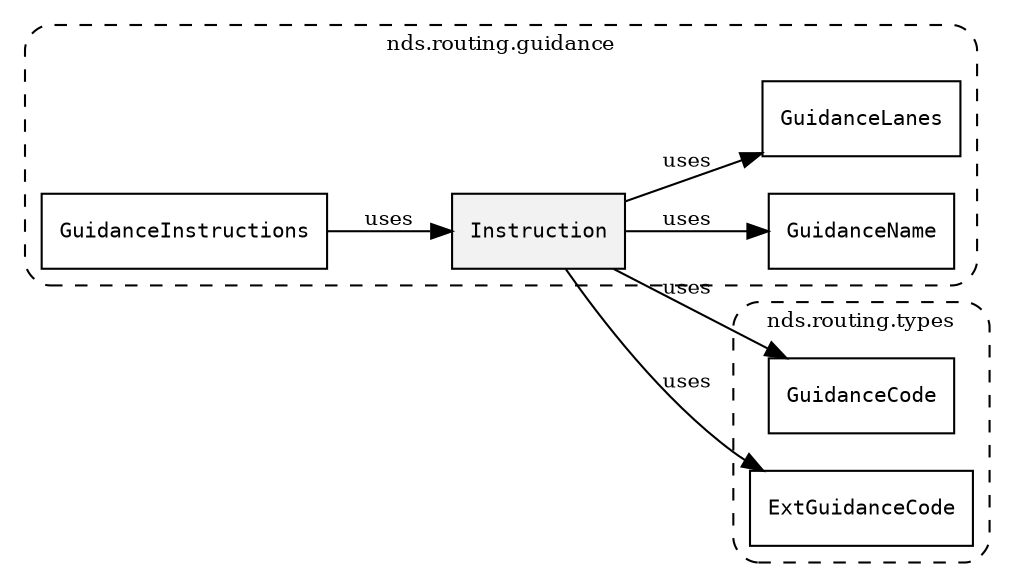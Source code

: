 /**
 * This dot file creates symbol collaboration diagram for Instruction.
 */
digraph ZSERIO
{
    node [shape=box, fontsize=10];
    rankdir="LR";
    fontsize=10;
    tooltip="Instruction collaboration diagram";

    subgraph "cluster_nds.routing.guidance"
    {
        style="dashed, rounded";
        label="nds.routing.guidance";
        tooltip="Package nds.routing.guidance";
        href="../../../content/packages/nds.routing.guidance.html#Package-nds-routing-guidance";
        target="_parent";

        "Instruction" [style="filled", fillcolor="#0000000D", target="_parent", label=<<font face="monospace"><table align="center" border="0" cellspacing="0" cellpadding="0"><tr><td href="../../../content/packages/nds.routing.guidance.html#Structure-Instruction" title="Structure defined in nds.routing.guidance">Instruction</td></tr></table></font>>];
        "GuidanceName" [target="_parent", label=<<font face="monospace"><table align="center" border="0" cellspacing="0" cellpadding="0"><tr><td href="../../../content/packages/nds.routing.guidance.html#Structure-GuidanceName" title="Structure defined in nds.routing.guidance">GuidanceName</td></tr></table></font>>];
        "GuidanceLanes" [target="_parent", label=<<font face="monospace"><table align="center" border="0" cellspacing="0" cellpadding="0"><tr><td href="../../../content/packages/nds.routing.guidance.html#Structure-GuidanceLanes" title="Structure defined in nds.routing.guidance">GuidanceLanes</td></tr></table></font>>];
        "GuidanceInstructions" [target="_parent", label=<<font face="monospace"><table align="center" border="0" cellspacing="0" cellpadding="0"><tr><td href="../../../content/packages/nds.routing.guidance.html#Structure-GuidanceInstructions" title="Structure defined in nds.routing.guidance">GuidanceInstructions</td></tr></table></font>>];
    }

    subgraph "cluster_nds.routing.types"
    {
        style="dashed, rounded";
        label="nds.routing.types";
        tooltip="Package nds.routing.types";
        href="../../../content/packages/nds.routing.types.html#Package-nds-routing-types";
        target="_parent";

        "GuidanceCode" [target="_parent", label=<<font face="monospace"><table align="center" border="0" cellspacing="0" cellpadding="0"><tr><td href="../../../content/packages/nds.routing.types.html#Enum-GuidanceCode" title="Enum defined in nds.routing.types">GuidanceCode</td></tr></table></font>>];
        "ExtGuidanceCode" [target="_parent", label=<<font face="monospace"><table align="center" border="0" cellspacing="0" cellpadding="0"><tr><td href="../../../content/packages/nds.routing.types.html#Subtype-ExtGuidanceCode" title="Subtype defined in nds.routing.types">ExtGuidanceCode</td></tr></table></font>>];
    }

    "Instruction" -> "GuidanceCode" [label="uses", fontsize=10];
    "Instruction" -> "ExtGuidanceCode" [label="uses", fontsize=10];
    "Instruction" -> "GuidanceName" [label="uses", fontsize=10];
    "Instruction" -> "GuidanceLanes" [label="uses", fontsize=10];
    "GuidanceInstructions" -> "Instruction" [label="uses", fontsize=10];
}
